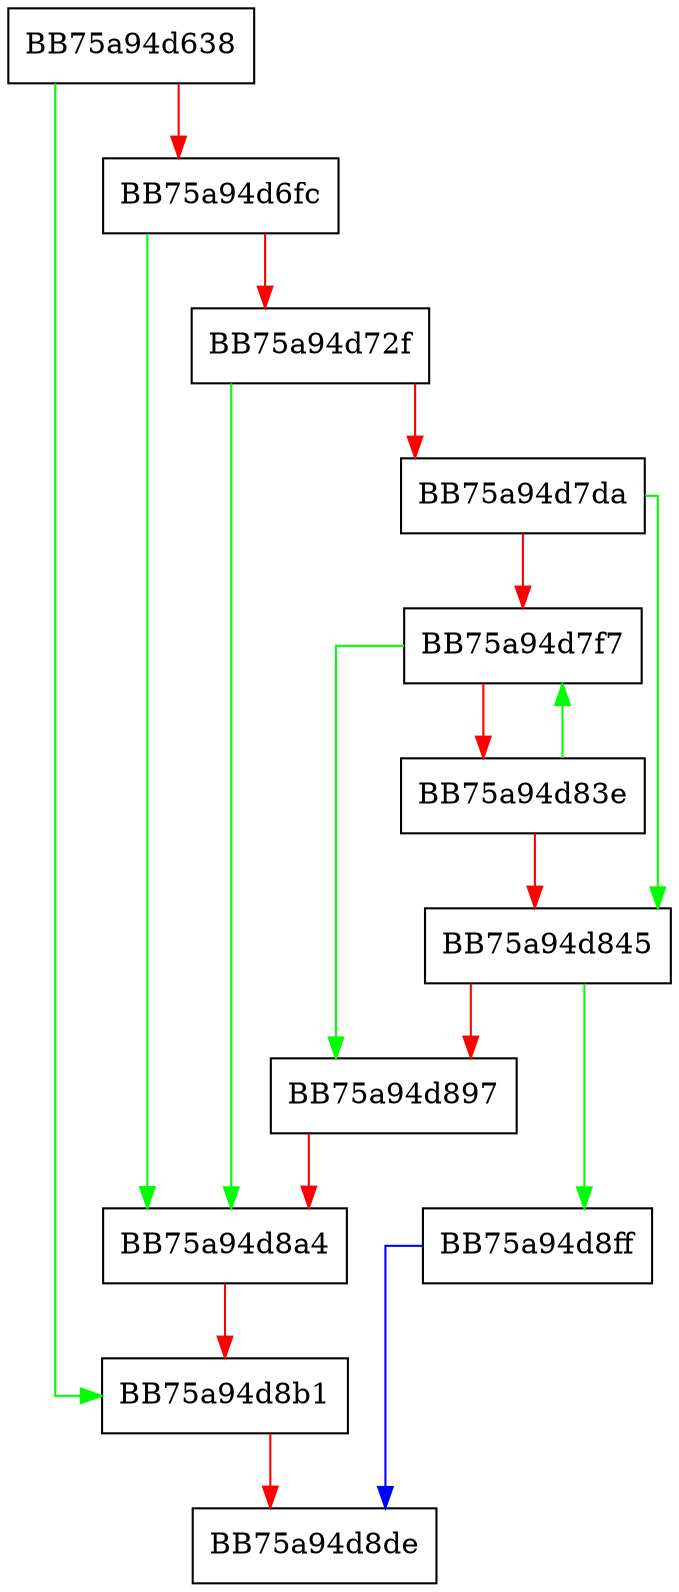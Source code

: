 digraph _database_import_dll_directory {
  node [shape="box"];
  graph [splines=ortho];
  BB75a94d638 -> BB75a94d8b1 [color="green"];
  BB75a94d638 -> BB75a94d6fc [color="red"];
  BB75a94d6fc -> BB75a94d8a4 [color="green"];
  BB75a94d6fc -> BB75a94d72f [color="red"];
  BB75a94d72f -> BB75a94d8a4 [color="green"];
  BB75a94d72f -> BB75a94d7da [color="red"];
  BB75a94d7da -> BB75a94d845 [color="green"];
  BB75a94d7da -> BB75a94d7f7 [color="red"];
  BB75a94d7f7 -> BB75a94d897 [color="green"];
  BB75a94d7f7 -> BB75a94d83e [color="red"];
  BB75a94d83e -> BB75a94d7f7 [color="green"];
  BB75a94d83e -> BB75a94d845 [color="red"];
  BB75a94d845 -> BB75a94d8ff [color="green"];
  BB75a94d845 -> BB75a94d897 [color="red"];
  BB75a94d897 -> BB75a94d8a4 [color="red"];
  BB75a94d8a4 -> BB75a94d8b1 [color="red"];
  BB75a94d8b1 -> BB75a94d8de [color="red"];
  BB75a94d8ff -> BB75a94d8de [color="blue"];
}